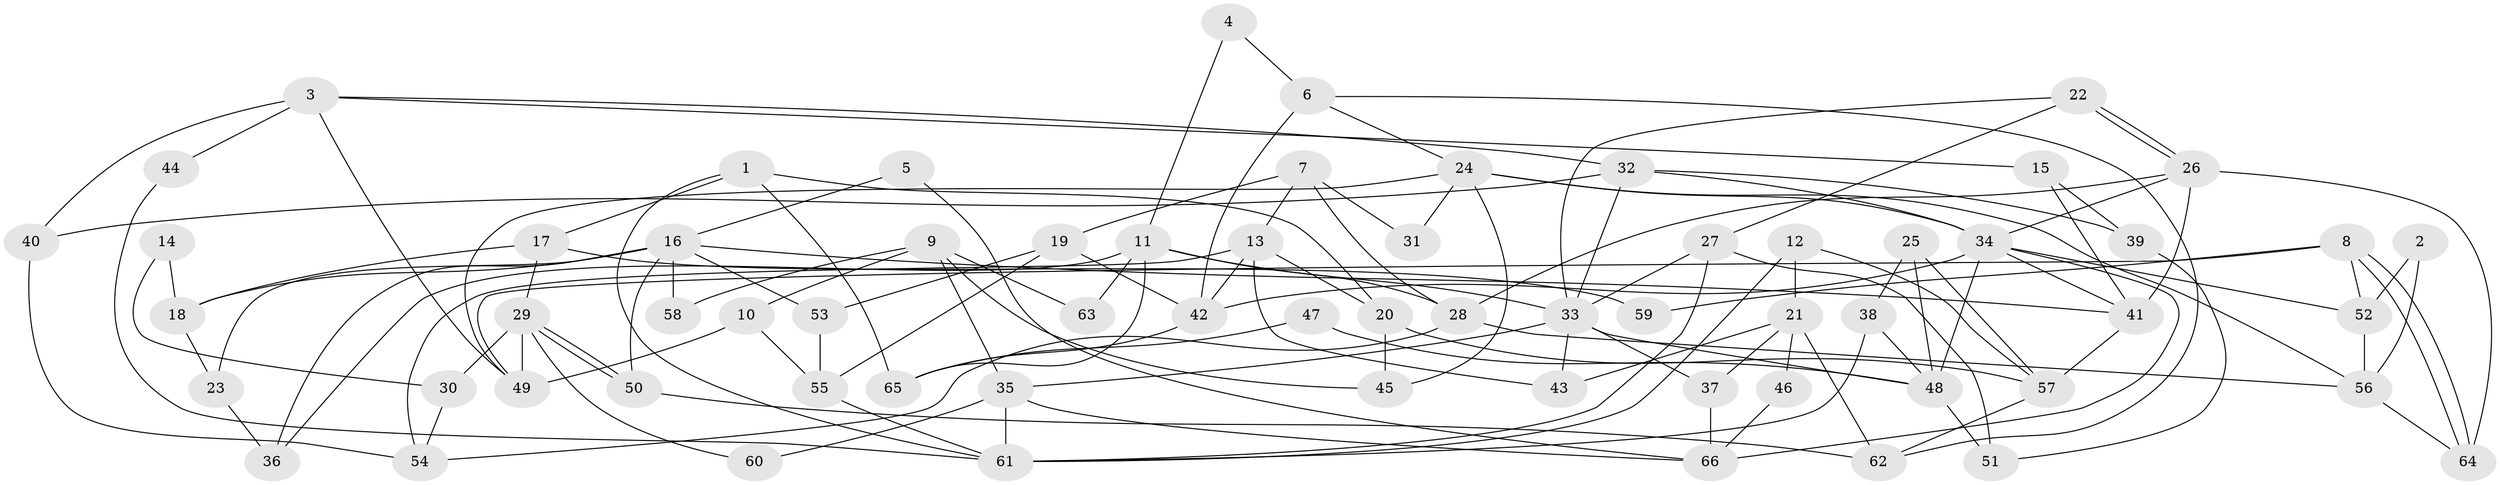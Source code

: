 // coarse degree distribution, {2: 0.24242424242424243, 4: 0.21212121212121213, 10: 0.030303030303030304, 8: 0.06060606060606061, 3: 0.12121212121212122, 9: 0.030303030303030304, 6: 0.12121212121212122, 5: 0.09090909090909091, 7: 0.06060606060606061, 12: 0.030303030303030304}
// Generated by graph-tools (version 1.1) at 2025/51/03/04/25 22:51:17]
// undirected, 66 vertices, 132 edges
graph export_dot {
  node [color=gray90,style=filled];
  1;
  2;
  3;
  4;
  5;
  6;
  7;
  8;
  9;
  10;
  11;
  12;
  13;
  14;
  15;
  16;
  17;
  18;
  19;
  20;
  21;
  22;
  23;
  24;
  25;
  26;
  27;
  28;
  29;
  30;
  31;
  32;
  33;
  34;
  35;
  36;
  37;
  38;
  39;
  40;
  41;
  42;
  43;
  44;
  45;
  46;
  47;
  48;
  49;
  50;
  51;
  52;
  53;
  54;
  55;
  56;
  57;
  58;
  59;
  60;
  61;
  62;
  63;
  64;
  65;
  66;
  1 -- 17;
  1 -- 61;
  1 -- 20;
  1 -- 65;
  2 -- 52;
  2 -- 56;
  3 -- 32;
  3 -- 49;
  3 -- 15;
  3 -- 40;
  3 -- 44;
  4 -- 11;
  4 -- 6;
  5 -- 16;
  5 -- 66;
  6 -- 42;
  6 -- 24;
  6 -- 62;
  7 -- 13;
  7 -- 19;
  7 -- 28;
  7 -- 31;
  8 -- 64;
  8 -- 64;
  8 -- 52;
  8 -- 49;
  8 -- 59;
  9 -- 45;
  9 -- 35;
  9 -- 10;
  9 -- 58;
  9 -- 63;
  10 -- 49;
  10 -- 55;
  11 -- 28;
  11 -- 33;
  11 -- 36;
  11 -- 63;
  11 -- 65;
  12 -- 57;
  12 -- 61;
  12 -- 21;
  13 -- 43;
  13 -- 42;
  13 -- 20;
  13 -- 54;
  14 -- 18;
  14 -- 30;
  15 -- 41;
  15 -- 39;
  16 -- 50;
  16 -- 41;
  16 -- 18;
  16 -- 23;
  16 -- 36;
  16 -- 53;
  16 -- 58;
  17 -- 18;
  17 -- 29;
  17 -- 59;
  18 -- 23;
  19 -- 42;
  19 -- 55;
  19 -- 53;
  20 -- 45;
  20 -- 57;
  21 -- 62;
  21 -- 37;
  21 -- 43;
  21 -- 46;
  22 -- 27;
  22 -- 26;
  22 -- 26;
  22 -- 33;
  23 -- 36;
  24 -- 56;
  24 -- 34;
  24 -- 31;
  24 -- 45;
  24 -- 49;
  25 -- 48;
  25 -- 57;
  25 -- 38;
  26 -- 28;
  26 -- 34;
  26 -- 41;
  26 -- 64;
  27 -- 33;
  27 -- 61;
  27 -- 51;
  28 -- 54;
  28 -- 56;
  29 -- 49;
  29 -- 50;
  29 -- 50;
  29 -- 30;
  29 -- 60;
  30 -- 54;
  32 -- 39;
  32 -- 34;
  32 -- 33;
  32 -- 40;
  33 -- 35;
  33 -- 37;
  33 -- 43;
  33 -- 48;
  34 -- 66;
  34 -- 41;
  34 -- 42;
  34 -- 48;
  34 -- 52;
  35 -- 61;
  35 -- 60;
  35 -- 66;
  37 -- 66;
  38 -- 48;
  38 -- 61;
  39 -- 51;
  40 -- 54;
  41 -- 57;
  42 -- 65;
  44 -- 61;
  46 -- 66;
  47 -- 65;
  47 -- 48;
  48 -- 51;
  50 -- 62;
  52 -- 56;
  53 -- 55;
  55 -- 61;
  56 -- 64;
  57 -- 62;
}

